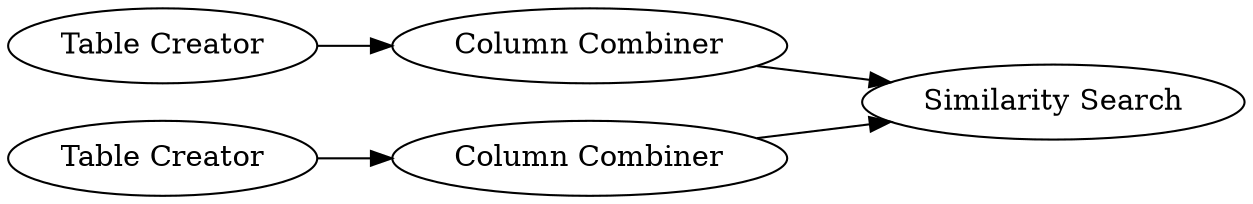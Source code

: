 digraph {
	15 -> 19
	2 -> 15
	1 -> 14
	14 -> 19
	1 [label="Table Creator"]
	15 [label="Column Combiner"]
	14 [label="Column Combiner"]
	2 [label="Table Creator"]
	19 [label="Similarity Search"]
	rankdir=LR
}
